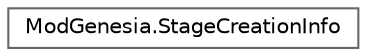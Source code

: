 digraph "Graphical Class Hierarchy"
{
 // LATEX_PDF_SIZE
  bgcolor="transparent";
  edge [fontname=Helvetica,fontsize=10,labelfontname=Helvetica,labelfontsize=10];
  node [fontname=Helvetica,fontsize=10,shape=box,height=0.2,width=0.4];
  rankdir="LR";
  Node0 [label="ModGenesia.StageCreationInfo",height=0.2,width=0.4,color="grey40", fillcolor="white", style="filled",URL="$class_mod_genesia_1_1_stage_creation_info.html",tooltip=" "];
}
